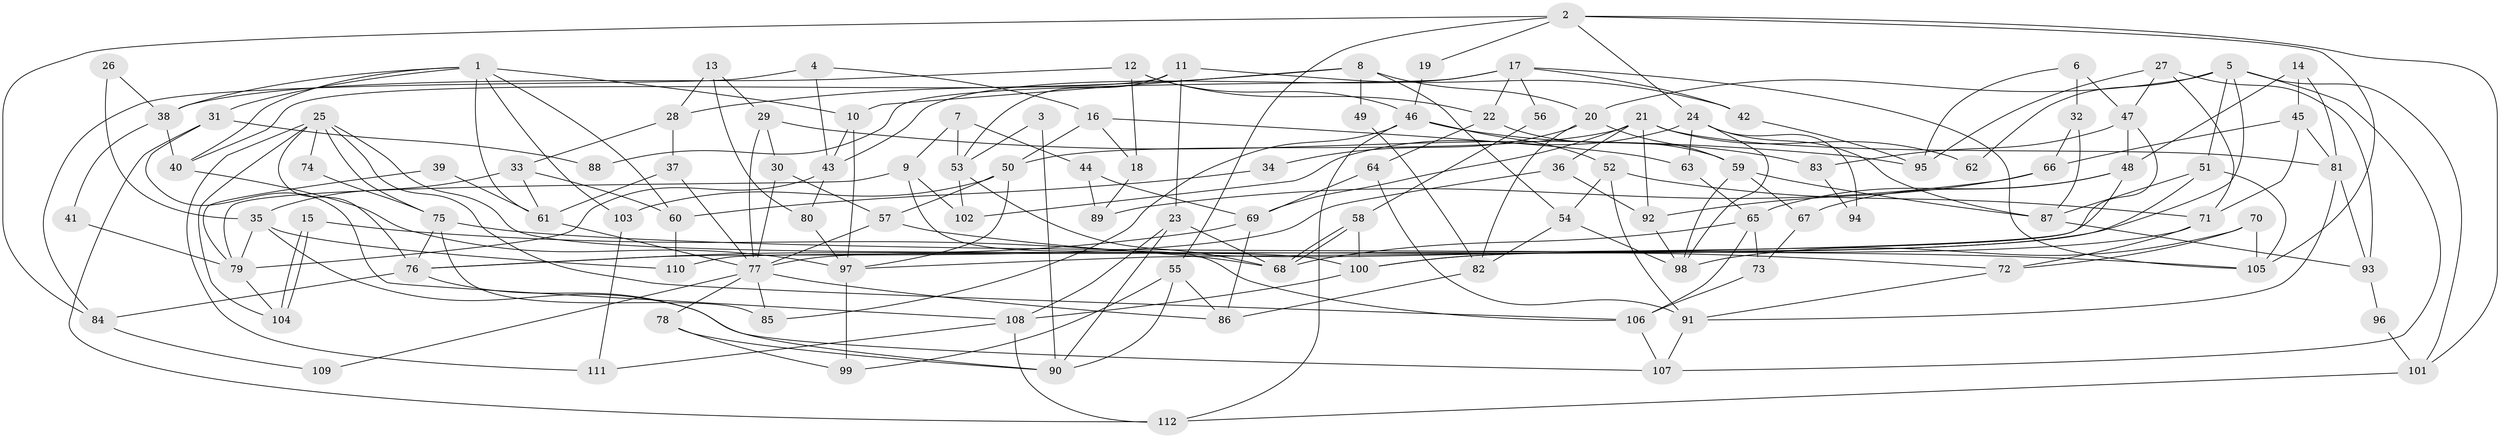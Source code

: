 // Generated by graph-tools (version 1.1) at 2025/26/03/09/25 03:26:10]
// undirected, 112 vertices, 224 edges
graph export_dot {
graph [start="1"]
  node [color=gray90,style=filled];
  1;
  2;
  3;
  4;
  5;
  6;
  7;
  8;
  9;
  10;
  11;
  12;
  13;
  14;
  15;
  16;
  17;
  18;
  19;
  20;
  21;
  22;
  23;
  24;
  25;
  26;
  27;
  28;
  29;
  30;
  31;
  32;
  33;
  34;
  35;
  36;
  37;
  38;
  39;
  40;
  41;
  42;
  43;
  44;
  45;
  46;
  47;
  48;
  49;
  50;
  51;
  52;
  53;
  54;
  55;
  56;
  57;
  58;
  59;
  60;
  61;
  62;
  63;
  64;
  65;
  66;
  67;
  68;
  69;
  70;
  71;
  72;
  73;
  74;
  75;
  76;
  77;
  78;
  79;
  80;
  81;
  82;
  83;
  84;
  85;
  86;
  87;
  88;
  89;
  90;
  91;
  92;
  93;
  94;
  95;
  96;
  97;
  98;
  99;
  100;
  101;
  102;
  103;
  104;
  105;
  106;
  107;
  108;
  109;
  110;
  111;
  112;
  1 -- 10;
  1 -- 103;
  1 -- 31;
  1 -- 38;
  1 -- 40;
  1 -- 60;
  1 -- 61;
  2 -- 55;
  2 -- 101;
  2 -- 19;
  2 -- 24;
  2 -- 84;
  2 -- 105;
  3 -- 90;
  3 -- 53;
  4 -- 43;
  4 -- 84;
  4 -- 16;
  5 -- 100;
  5 -- 107;
  5 -- 20;
  5 -- 51;
  5 -- 62;
  5 -- 101;
  6 -- 32;
  6 -- 95;
  6 -- 47;
  7 -- 53;
  7 -- 9;
  7 -- 44;
  8 -- 20;
  8 -- 10;
  8 -- 28;
  8 -- 49;
  8 -- 54;
  9 -- 102;
  9 -- 106;
  9 -- 79;
  10 -- 43;
  10 -- 97;
  11 -- 23;
  11 -- 42;
  11 -- 40;
  11 -- 53;
  12 -- 38;
  12 -- 18;
  12 -- 22;
  12 -- 46;
  13 -- 29;
  13 -- 28;
  13 -- 80;
  14 -- 45;
  14 -- 81;
  14 -- 48;
  15 -- 104;
  15 -- 104;
  15 -- 68;
  16 -- 63;
  16 -- 18;
  16 -- 50;
  17 -- 105;
  17 -- 22;
  17 -- 42;
  17 -- 43;
  17 -- 56;
  17 -- 88;
  18 -- 89;
  19 -- 46;
  20 -- 59;
  20 -- 34;
  20 -- 82;
  21 -- 36;
  21 -- 50;
  21 -- 62;
  21 -- 69;
  21 -- 81;
  21 -- 92;
  22 -- 59;
  22 -- 64;
  23 -- 68;
  23 -- 90;
  23 -- 108;
  24 -- 87;
  24 -- 63;
  24 -- 94;
  24 -- 98;
  24 -- 102;
  25 -- 104;
  25 -- 76;
  25 -- 74;
  25 -- 75;
  25 -- 100;
  25 -- 106;
  25 -- 111;
  26 -- 38;
  26 -- 35;
  27 -- 71;
  27 -- 47;
  27 -- 93;
  27 -- 95;
  28 -- 37;
  28 -- 33;
  29 -- 77;
  29 -- 30;
  29 -- 95;
  30 -- 77;
  30 -- 57;
  31 -- 108;
  31 -- 88;
  31 -- 112;
  32 -- 87;
  32 -- 66;
  33 -- 60;
  33 -- 35;
  33 -- 61;
  34 -- 60;
  35 -- 107;
  35 -- 79;
  35 -- 110;
  36 -- 92;
  36 -- 76;
  37 -- 61;
  37 -- 77;
  38 -- 40;
  38 -- 41;
  39 -- 79;
  39 -- 61;
  40 -- 97;
  41 -- 79;
  42 -- 95;
  43 -- 79;
  43 -- 80;
  44 -- 69;
  44 -- 89;
  45 -- 71;
  45 -- 81;
  45 -- 66;
  46 -- 85;
  46 -- 52;
  46 -- 83;
  46 -- 112;
  47 -- 48;
  47 -- 83;
  47 -- 110;
  48 -- 97;
  48 -- 65;
  48 -- 67;
  49 -- 82;
  50 -- 97;
  50 -- 57;
  50 -- 103;
  51 -- 77;
  51 -- 87;
  51 -- 105;
  52 -- 91;
  52 -- 54;
  52 -- 71;
  53 -- 68;
  53 -- 102;
  54 -- 82;
  54 -- 98;
  55 -- 99;
  55 -- 86;
  55 -- 90;
  56 -- 58;
  57 -- 72;
  57 -- 77;
  58 -- 100;
  58 -- 68;
  58 -- 68;
  59 -- 98;
  59 -- 87;
  59 -- 67;
  60 -- 110;
  61 -- 77;
  63 -- 65;
  64 -- 69;
  64 -- 91;
  65 -- 106;
  65 -- 68;
  65 -- 73;
  66 -- 92;
  66 -- 89;
  67 -- 73;
  69 -- 86;
  69 -- 76;
  70 -- 98;
  70 -- 105;
  70 -- 72;
  71 -- 100;
  71 -- 72;
  72 -- 91;
  73 -- 106;
  74 -- 75;
  75 -- 105;
  75 -- 76;
  75 -- 85;
  76 -- 84;
  76 -- 90;
  77 -- 78;
  77 -- 85;
  77 -- 86;
  77 -- 109;
  78 -- 90;
  78 -- 99;
  79 -- 104;
  80 -- 97;
  81 -- 91;
  81 -- 93;
  82 -- 86;
  83 -- 94;
  84 -- 109;
  87 -- 93;
  91 -- 107;
  92 -- 98;
  93 -- 96;
  96 -- 101;
  97 -- 99;
  100 -- 108;
  101 -- 112;
  103 -- 111;
  106 -- 107;
  108 -- 112;
  108 -- 111;
}
